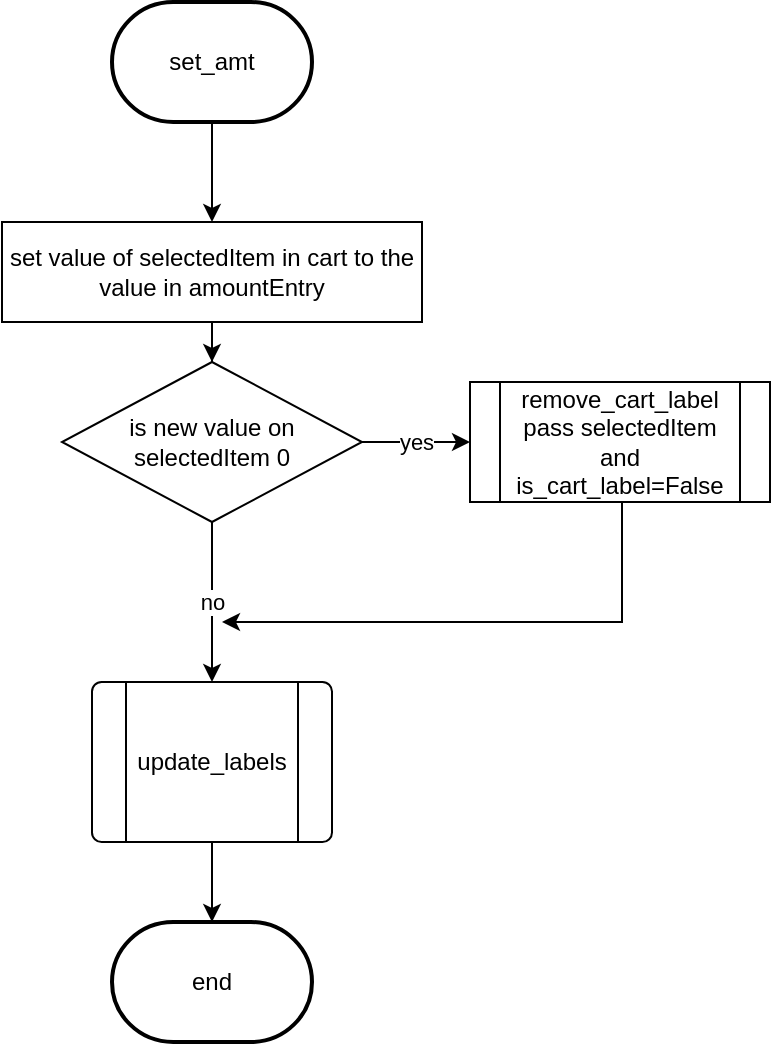 <mxfile version="24.7.4">
  <diagram id="C5RBs43oDa-KdzZeNtuy" name="Page-1">
    <mxGraphModel dx="1050" dy="577" grid="1" gridSize="10" guides="1" tooltips="1" connect="1" arrows="1" fold="1" page="1" pageScale="1" pageWidth="827" pageHeight="1169" math="0" shadow="0">
      <root>
        <mxCell id="WIyWlLk6GJQsqaUBKTNV-0" />
        <mxCell id="WIyWlLk6GJQsqaUBKTNV-1" parent="WIyWlLk6GJQsqaUBKTNV-0" />
        <mxCell id="K2FkjbjsF-SiQRzUByf0-9" value="" style="edgeStyle=orthogonalEdgeStyle;rounded=0;orthogonalLoop=1;jettySize=auto;html=1;" edge="1" parent="WIyWlLk6GJQsqaUBKTNV-1" source="K2FkjbjsF-SiQRzUByf0-1" target="K2FkjbjsF-SiQRzUByf0-8">
          <mxGeometry relative="1" as="geometry" />
        </mxCell>
        <mxCell id="K2FkjbjsF-SiQRzUByf0-1" value="set value of selectedItem in cart to the value in amountEntry" style="rounded=0;whiteSpace=wrap;html=1;" vertex="1" parent="WIyWlLk6GJQsqaUBKTNV-1">
          <mxGeometry x="30" y="120" width="210" height="50" as="geometry" />
        </mxCell>
        <mxCell id="K2FkjbjsF-SiQRzUByf0-2" style="edgeStyle=orthogonalEdgeStyle;rounded=0;orthogonalLoop=1;jettySize=auto;html=1;entryX=0.5;entryY=0;entryDx=0;entryDy=0;exitX=0.5;exitY=1;exitDx=0;exitDy=0;exitPerimeter=0;" edge="1" parent="WIyWlLk6GJQsqaUBKTNV-1" source="K2FkjbjsF-SiQRzUByf0-3" target="K2FkjbjsF-SiQRzUByf0-1">
          <mxGeometry relative="1" as="geometry">
            <mxPoint x="135" y="80" as="sourcePoint" />
          </mxGeometry>
        </mxCell>
        <mxCell id="K2FkjbjsF-SiQRzUByf0-3" value="set_amt" style="strokeWidth=2;html=1;shape=mxgraph.flowchart.terminator;whiteSpace=wrap;" vertex="1" parent="WIyWlLk6GJQsqaUBKTNV-1">
          <mxGeometry x="85" y="10" width="100" height="60" as="geometry" />
        </mxCell>
        <mxCell id="K2FkjbjsF-SiQRzUByf0-4" value="end" style="strokeWidth=2;html=1;shape=mxgraph.flowchart.terminator;whiteSpace=wrap;" vertex="1" parent="WIyWlLk6GJQsqaUBKTNV-1">
          <mxGeometry x="85" y="470" width="100" height="60" as="geometry" />
        </mxCell>
        <object label="" id="K2FkjbjsF-SiQRzUByf0-5">
          <mxCell style="verticalLabelPosition=bottom;verticalAlign=top;html=1;shape=process;whiteSpace=wrap;rounded=1;size=0.14;arcSize=6;" vertex="1" parent="WIyWlLk6GJQsqaUBKTNV-1">
            <mxGeometry x="75" y="350" width="120" height="80" as="geometry" />
          </mxCell>
        </object>
        <mxCell id="K2FkjbjsF-SiQRzUByf0-6" value="update_labels" style="text;html=1;align=center;verticalAlign=middle;whiteSpace=wrap;rounded=0;" vertex="1" parent="WIyWlLk6GJQsqaUBKTNV-1">
          <mxGeometry x="105" y="375" width="60" height="30" as="geometry" />
        </mxCell>
        <mxCell id="K2FkjbjsF-SiQRzUByf0-7" style="edgeStyle=orthogonalEdgeStyle;rounded=0;orthogonalLoop=1;jettySize=auto;html=1;exitX=0.5;exitY=1;exitDx=0;exitDy=0;entryX=0.5;entryY=0;entryDx=0;entryDy=0;entryPerimeter=0;" edge="1" parent="WIyWlLk6GJQsqaUBKTNV-1" source="K2FkjbjsF-SiQRzUByf0-5" target="K2FkjbjsF-SiQRzUByf0-4">
          <mxGeometry relative="1" as="geometry" />
        </mxCell>
        <mxCell id="K2FkjbjsF-SiQRzUByf0-10" value="no" style="edgeStyle=orthogonalEdgeStyle;rounded=0;orthogonalLoop=1;jettySize=auto;html=1;entryX=0.5;entryY=0;entryDx=0;entryDy=0;" edge="1" parent="WIyWlLk6GJQsqaUBKTNV-1" source="K2FkjbjsF-SiQRzUByf0-8" target="K2FkjbjsF-SiQRzUByf0-5">
          <mxGeometry relative="1" as="geometry" />
        </mxCell>
        <mxCell id="K2FkjbjsF-SiQRzUByf0-12" value="yes" style="edgeStyle=orthogonalEdgeStyle;rounded=0;orthogonalLoop=1;jettySize=auto;html=1;" edge="1" parent="WIyWlLk6GJQsqaUBKTNV-1" source="K2FkjbjsF-SiQRzUByf0-8" target="K2FkjbjsF-SiQRzUByf0-11">
          <mxGeometry relative="1" as="geometry" />
        </mxCell>
        <mxCell id="K2FkjbjsF-SiQRzUByf0-8" value="is new value on selectedItem 0" style="rhombus;whiteSpace=wrap;html=1;" vertex="1" parent="WIyWlLk6GJQsqaUBKTNV-1">
          <mxGeometry x="60" y="190" width="150" height="80" as="geometry" />
        </mxCell>
        <mxCell id="K2FkjbjsF-SiQRzUByf0-13" style="edgeStyle=orthogonalEdgeStyle;rounded=0;orthogonalLoop=1;jettySize=auto;html=1;" edge="1" parent="WIyWlLk6GJQsqaUBKTNV-1" source="K2FkjbjsF-SiQRzUByf0-11">
          <mxGeometry relative="1" as="geometry">
            <mxPoint x="140" y="320" as="targetPoint" />
            <Array as="points">
              <mxPoint x="340" y="320" />
            </Array>
          </mxGeometry>
        </mxCell>
        <mxCell id="K2FkjbjsF-SiQRzUByf0-11" value="remove_cart_label pass selectedItem and is_cart_label=False" style="shape=process;whiteSpace=wrap;html=1;backgroundOutline=1;" vertex="1" parent="WIyWlLk6GJQsqaUBKTNV-1">
          <mxGeometry x="264" y="200" width="150" height="60" as="geometry" />
        </mxCell>
      </root>
    </mxGraphModel>
  </diagram>
</mxfile>
